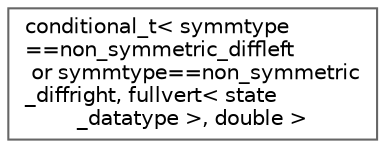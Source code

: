digraph "Graphical Class Hierarchy"
{
 // INTERACTIVE_SVG=YES
 // LATEX_PDF_SIZE
  bgcolor="transparent";
  edge [fontname=Helvetica,fontsize=10,labelfontname=Helvetica,labelfontsize=10];
  node [fontname=Helvetica,fontsize=10,shape=box,height=0.2,width=0.4];
  rankdir="LR";
  Node0 [id="Node000000",label="conditional_t\< symmtype\l==non_symmetric_diffleft\l or symmtype==non_symmetric\l_diffright, fullvert\< state\l_datatype \>, double \>",height=0.2,width=0.4,color="grey40", fillcolor="white", style="filled",URL="$d5/def/classstd_1_1conditional__t_3_01symmtype_0a_0anon__symmetric__diffleft_01or_01symmtype_0a_0anon__61293d8cc9f0977251fd824e5e2acd36.html",tooltip=" "];
}
